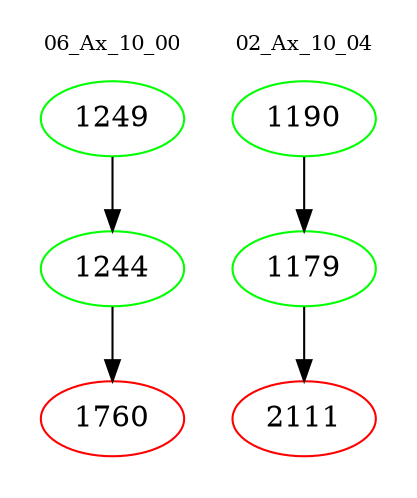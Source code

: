 digraph{
subgraph cluster_0 {
color = white
label = "06_Ax_10_00";
fontsize=10;
T0_1249 [label="1249", color="green"]
T0_1249 -> T0_1244 [color="black"]
T0_1244 [label="1244", color="green"]
T0_1244 -> T0_1760 [color="black"]
T0_1760 [label="1760", color="red"]
}
subgraph cluster_1 {
color = white
label = "02_Ax_10_04";
fontsize=10;
T1_1190 [label="1190", color="green"]
T1_1190 -> T1_1179 [color="black"]
T1_1179 [label="1179", color="green"]
T1_1179 -> T1_2111 [color="black"]
T1_2111 [label="2111", color="red"]
}
}
